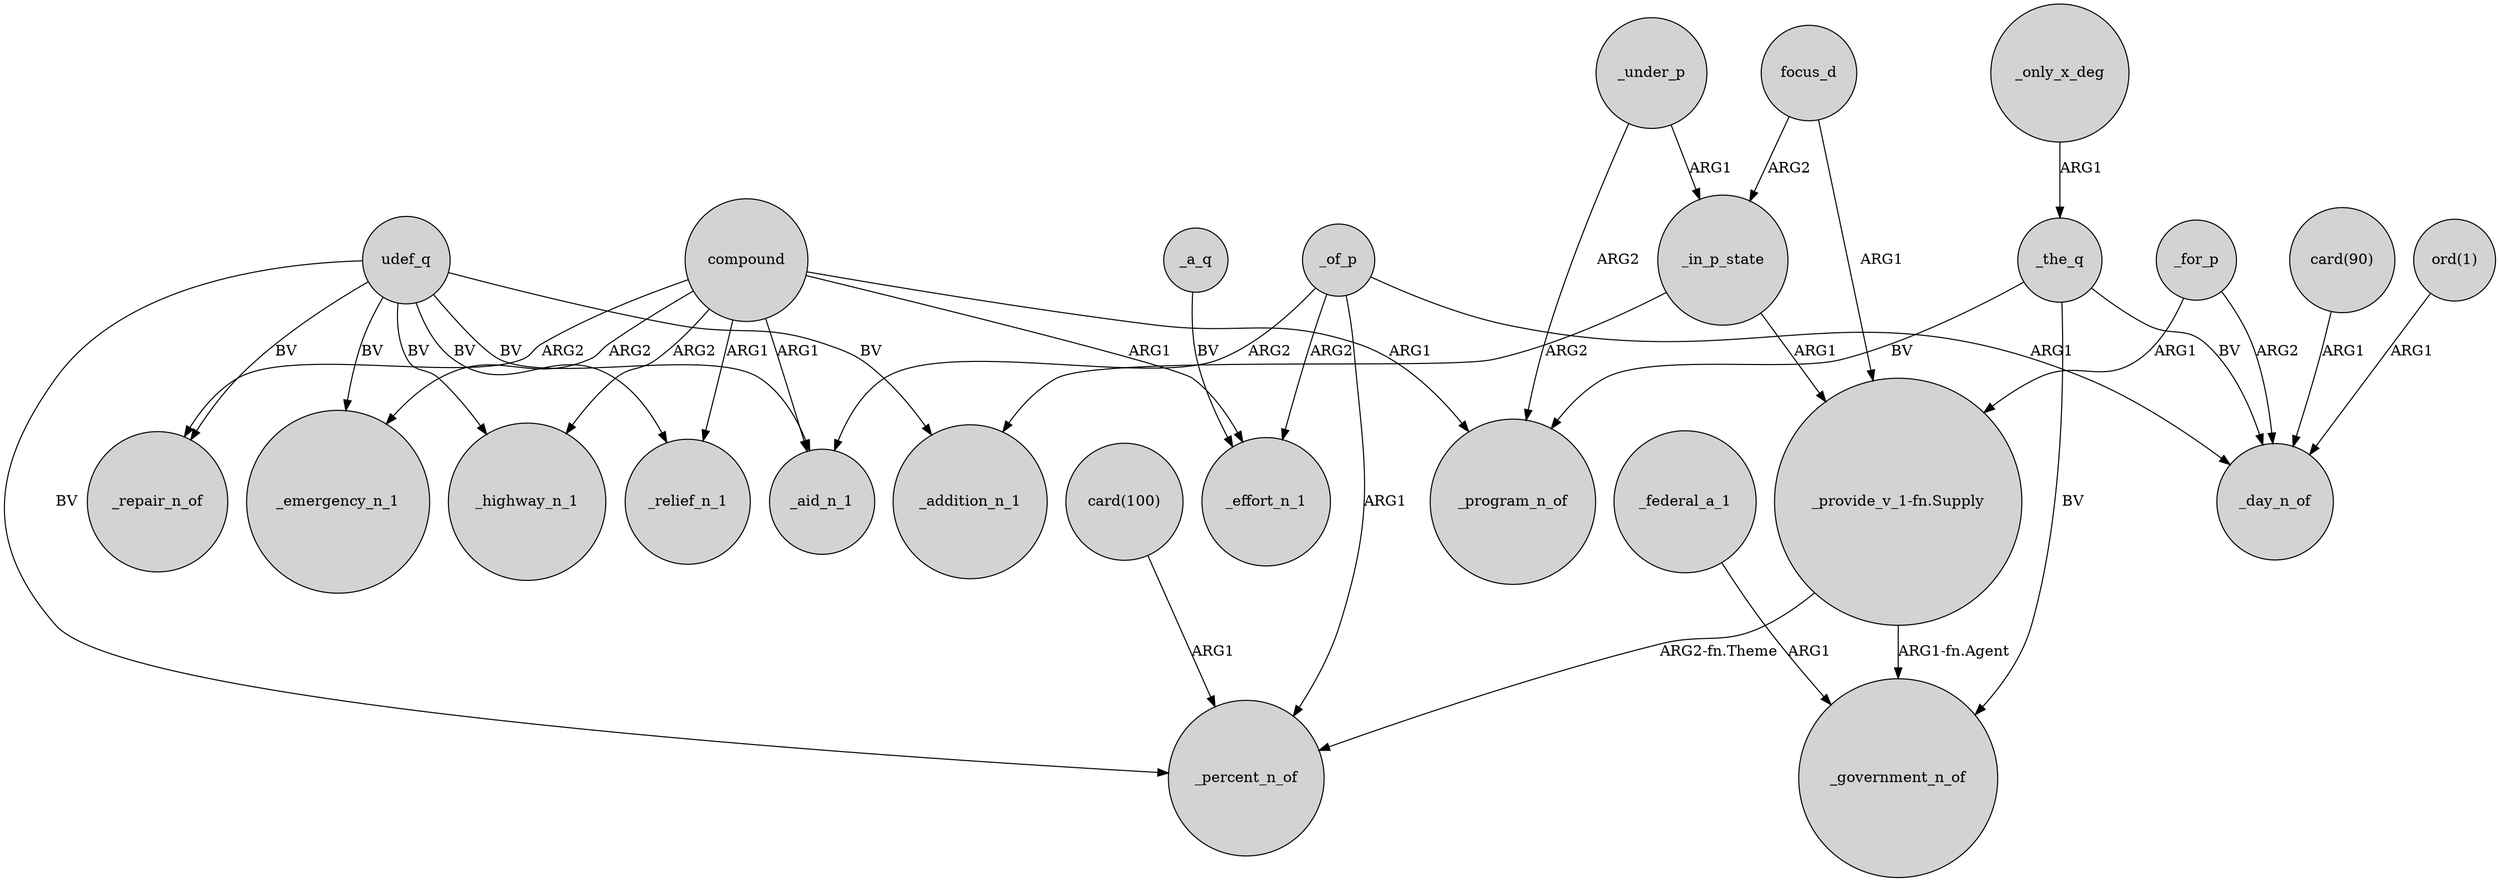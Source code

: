 digraph {
	node [shape=circle style=filled]
	compound -> _emergency_n_1 [label=ARG2]
	udef_q -> _highway_n_1 [label=BV]
	"_provide_v_1-fn.Supply" -> _percent_n_of [label="ARG2-fn.Theme"]
	udef_q -> _repair_n_of [label=BV]
	"_provide_v_1-fn.Supply" -> _government_n_of [label="ARG1-fn.Agent"]
	focus_d -> _in_p_state [label=ARG2]
	compound -> _highway_n_1 [label=ARG2]
	_in_p_state -> "_provide_v_1-fn.Supply" [label=ARG1]
	_under_p -> _program_n_of [label=ARG2]
	_of_p -> _aid_n_1 [label=ARG2]
	_under_p -> _in_p_state [label=ARG1]
	_federal_a_1 -> _government_n_of [label=ARG1]
	compound -> _aid_n_1 [label=ARG1]
	udef_q -> _relief_n_1 [label=BV]
	_of_p -> _percent_n_of [label=ARG1]
	_the_q -> _day_n_of [label=BV]
	_for_p -> _day_n_of [label=ARG2]
	compound -> _effort_n_1 [label=ARG1]
	_only_x_deg -> _the_q [label=ARG1]
	udef_q -> _emergency_n_1 [label=BV]
	_the_q -> _program_n_of [label=BV]
	focus_d -> "_provide_v_1-fn.Supply" [label=ARG1]
	"card(90)" -> _day_n_of [label=ARG1]
	_a_q -> _effort_n_1 [label=BV]
	_of_p -> _day_n_of [label=ARG1]
	_of_p -> _effort_n_1 [label=ARG2]
	_in_p_state -> _addition_n_1 [label=ARG2]
	_the_q -> _government_n_of [label=BV]
	"ord(1)" -> _day_n_of [label=ARG1]
	udef_q -> _aid_n_1 [label=BV]
	_for_p -> "_provide_v_1-fn.Supply" [label=ARG1]
	compound -> _program_n_of [label=ARG1]
	compound -> _relief_n_1 [label=ARG1]
	udef_q -> _percent_n_of [label=BV]
	compound -> _repair_n_of [label=ARG2]
	"card(100)" -> _percent_n_of [label=ARG1]
	udef_q -> _addition_n_1 [label=BV]
}
